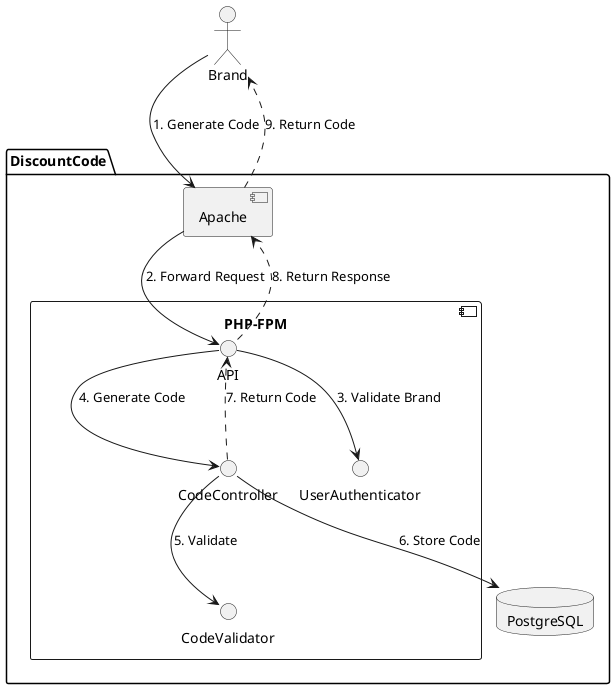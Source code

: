 @startuml
'https://plantuml.com/deployment-diagram

actor Brand

package DiscountCode {
    component Apache

    component "PHP-FPM" as FPM {
        interface API
        interface CodeController
        interface CodeValidator
        interface UserAuthenticator
    }

    database PostgreSQL

    Brand --> Apache: 1. Generate Code
    Apache --> API: 2. Forward Request
    API --> UserAuthenticator: 3. Validate Brand
    API --> CodeController: 4. Generate Code
    CodeController --> CodeValidator: 5. Validate
    CodeController --> PostgreSQL: 6. Store Code
    CodeController -[dashed]-> API: 7. Return Code
    API -[dashed]-> Apache: 8. Return Response
    Apache -[dashed]-> Brand: 9. Return Code
}
@enduml